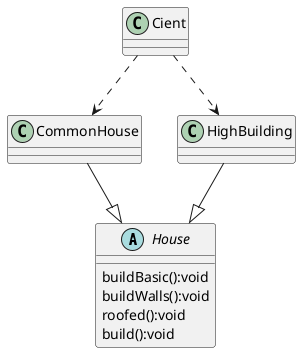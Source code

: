 @startuml

abstract House{
buildBasic():void
buildWalls():void
roofed():void
build():void
}

CommonHouse--|>House
HighBuilding--|>House


Cient ..> CommonHouse
Cient ..> HighBuilding

@enduml